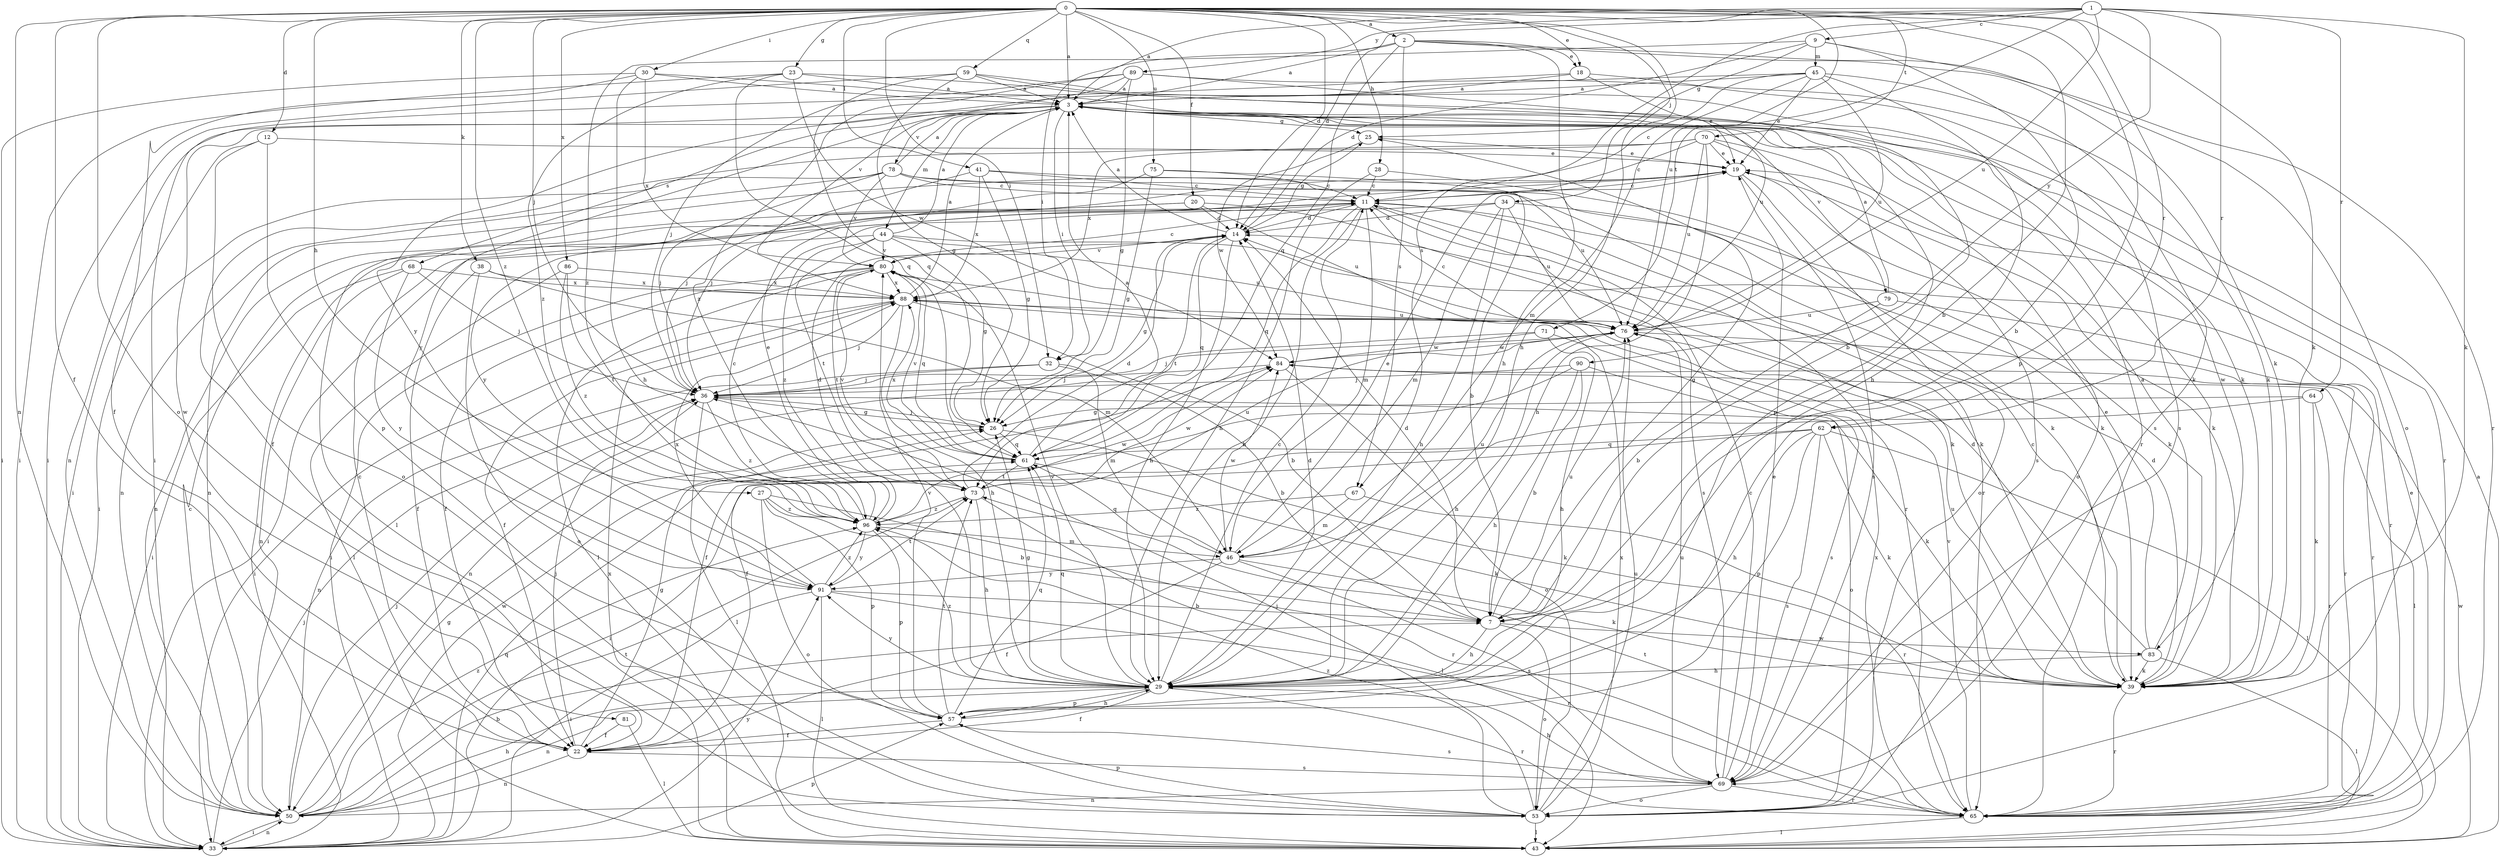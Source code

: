 strict digraph  {
0;
1;
2;
3;
7;
9;
11;
12;
14;
18;
19;
20;
22;
23;
25;
26;
27;
28;
29;
30;
32;
33;
34;
36;
38;
39;
41;
43;
44;
45;
46;
50;
53;
57;
59;
61;
62;
64;
65;
67;
68;
69;
70;
71;
73;
75;
76;
78;
79;
80;
81;
83;
84;
86;
88;
89;
90;
91;
96;
0 -> 2  [label=a];
0 -> 3  [label=a];
0 -> 7  [label=b];
0 -> 12  [label=d];
0 -> 14  [label=d];
0 -> 18  [label=e];
0 -> 20  [label=f];
0 -> 22  [label=f];
0 -> 23  [label=g];
0 -> 27  [label=h];
0 -> 28  [label=h];
0 -> 29  [label=h];
0 -> 30  [label=i];
0 -> 32  [label=i];
0 -> 34  [label=j];
0 -> 36  [label=j];
0 -> 38  [label=k];
0 -> 39  [label=k];
0 -> 41  [label=l];
0 -> 50  [label=n];
0 -> 53  [label=o];
0 -> 57  [label=p];
0 -> 59  [label=q];
0 -> 62  [label=r];
0 -> 70  [label=t];
0 -> 75  [label=u];
0 -> 76  [label=u];
0 -> 86  [label=x];
0 -> 96  [label=z];
1 -> 3  [label=a];
1 -> 9  [label=c];
1 -> 14  [label=d];
1 -> 39  [label=k];
1 -> 62  [label=r];
1 -> 64  [label=r];
1 -> 67  [label=s];
1 -> 71  [label=t];
1 -> 76  [label=u];
1 -> 89  [label=y];
1 -> 90  [label=y];
2 -> 3  [label=a];
2 -> 18  [label=e];
2 -> 29  [label=h];
2 -> 32  [label=i];
2 -> 39  [label=k];
2 -> 61  [label=q];
2 -> 65  [label=r];
2 -> 67  [label=s];
3 -> 25  [label=g];
3 -> 32  [label=i];
3 -> 44  [label=m];
3 -> 50  [label=n];
3 -> 57  [label=p];
3 -> 65  [label=r];
3 -> 68  [label=s];
3 -> 78  [label=v];
3 -> 79  [label=v];
3 -> 81  [label=w];
3 -> 83  [label=w];
3 -> 91  [label=y];
7 -> 14  [label=d];
7 -> 25  [label=g];
7 -> 29  [label=h];
7 -> 53  [label=o];
7 -> 76  [label=u];
7 -> 83  [label=w];
9 -> 7  [label=b];
9 -> 14  [label=d];
9 -> 25  [label=g];
9 -> 45  [label=m];
9 -> 53  [label=o];
9 -> 96  [label=z];
11 -> 14  [label=d];
11 -> 29  [label=h];
11 -> 39  [label=k];
11 -> 46  [label=m];
11 -> 61  [label=q];
11 -> 65  [label=r];
11 -> 69  [label=s];
12 -> 19  [label=e];
12 -> 33  [label=i];
12 -> 53  [label=o];
12 -> 57  [label=p];
14 -> 3  [label=a];
14 -> 25  [label=g];
14 -> 26  [label=g];
14 -> 29  [label=h];
14 -> 61  [label=q];
14 -> 73  [label=t];
14 -> 80  [label=v];
18 -> 3  [label=a];
18 -> 19  [label=e];
18 -> 33  [label=i];
18 -> 69  [label=s];
19 -> 11  [label=c];
19 -> 39  [label=k];
19 -> 50  [label=n];
19 -> 53  [label=o];
19 -> 69  [label=s];
19 -> 91  [label=y];
20 -> 14  [label=d];
20 -> 39  [label=k];
20 -> 43  [label=l];
20 -> 50  [label=n];
20 -> 76  [label=u];
22 -> 11  [label=c];
22 -> 26  [label=g];
22 -> 36  [label=j];
22 -> 50  [label=n];
22 -> 69  [label=s];
23 -> 3  [label=a];
23 -> 33  [label=i];
23 -> 39  [label=k];
23 -> 61  [label=q];
23 -> 84  [label=w];
23 -> 96  [label=z];
25 -> 19  [label=e];
25 -> 84  [label=w];
26 -> 36  [label=j];
26 -> 39  [label=k];
26 -> 61  [label=q];
27 -> 7  [label=b];
27 -> 53  [label=o];
27 -> 57  [label=p];
27 -> 65  [label=r];
27 -> 96  [label=z];
28 -> 11  [label=c];
28 -> 29  [label=h];
28 -> 39  [label=k];
29 -> 11  [label=c];
29 -> 14  [label=d];
29 -> 22  [label=f];
29 -> 26  [label=g];
29 -> 50  [label=n];
29 -> 57  [label=p];
29 -> 61  [label=q];
29 -> 65  [label=r];
29 -> 80  [label=v];
29 -> 91  [label=y];
29 -> 96  [label=z];
30 -> 3  [label=a];
30 -> 22  [label=f];
30 -> 29  [label=h];
30 -> 33  [label=i];
30 -> 65  [label=r];
30 -> 88  [label=x];
32 -> 7  [label=b];
32 -> 36  [label=j];
32 -> 46  [label=m];
32 -> 50  [label=n];
33 -> 36  [label=j];
33 -> 50  [label=n];
33 -> 57  [label=p];
33 -> 61  [label=q];
33 -> 84  [label=w];
33 -> 91  [label=y];
34 -> 14  [label=d];
34 -> 29  [label=h];
34 -> 33  [label=i];
34 -> 39  [label=k];
34 -> 46  [label=m];
34 -> 76  [label=u];
36 -> 26  [label=g];
36 -> 39  [label=k];
36 -> 43  [label=l];
36 -> 96  [label=z];
38 -> 22  [label=f];
38 -> 46  [label=m];
38 -> 53  [label=o];
38 -> 88  [label=x];
39 -> 11  [label=c];
39 -> 14  [label=d];
39 -> 65  [label=r];
39 -> 76  [label=u];
41 -> 11  [label=c];
41 -> 26  [label=g];
41 -> 36  [label=j];
41 -> 76  [label=u];
41 -> 88  [label=x];
43 -> 3  [label=a];
43 -> 84  [label=w];
43 -> 88  [label=x];
44 -> 3  [label=a];
44 -> 26  [label=g];
44 -> 33  [label=i];
44 -> 65  [label=r];
44 -> 73  [label=t];
44 -> 76  [label=u];
44 -> 80  [label=v];
44 -> 96  [label=z];
45 -> 3  [label=a];
45 -> 11  [label=c];
45 -> 19  [label=e];
45 -> 29  [label=h];
45 -> 46  [label=m];
45 -> 69  [label=s];
45 -> 76  [label=u];
45 -> 91  [label=y];
46 -> 19  [label=e];
46 -> 22  [label=f];
46 -> 39  [label=k];
46 -> 61  [label=q];
46 -> 69  [label=s];
46 -> 76  [label=u];
46 -> 84  [label=w];
46 -> 91  [label=y];
50 -> 7  [label=b];
50 -> 11  [label=c];
50 -> 26  [label=g];
50 -> 29  [label=h];
50 -> 33  [label=i];
50 -> 36  [label=j];
50 -> 73  [label=t];
50 -> 96  [label=z];
53 -> 36  [label=j];
53 -> 43  [label=l];
53 -> 57  [label=p];
53 -> 76  [label=u];
53 -> 88  [label=x];
53 -> 96  [label=z];
57 -> 22  [label=f];
57 -> 29  [label=h];
57 -> 61  [label=q];
57 -> 69  [label=s];
57 -> 73  [label=t];
57 -> 80  [label=v];
59 -> 3  [label=a];
59 -> 7  [label=b];
59 -> 26  [label=g];
59 -> 33  [label=i];
59 -> 39  [label=k];
59 -> 61  [label=q];
61 -> 3  [label=a];
61 -> 39  [label=k];
61 -> 73  [label=t];
61 -> 80  [label=v];
61 -> 88  [label=x];
62 -> 29  [label=h];
62 -> 33  [label=i];
62 -> 39  [label=k];
62 -> 43  [label=l];
62 -> 57  [label=p];
62 -> 61  [label=q];
62 -> 69  [label=s];
64 -> 22  [label=f];
64 -> 26  [label=g];
64 -> 39  [label=k];
64 -> 65  [label=r];
65 -> 19  [label=e];
65 -> 43  [label=l];
65 -> 73  [label=t];
65 -> 80  [label=v];
65 -> 88  [label=x];
67 -> 46  [label=m];
67 -> 65  [label=r];
67 -> 96  [label=z];
68 -> 33  [label=i];
68 -> 36  [label=j];
68 -> 50  [label=n];
68 -> 88  [label=x];
68 -> 91  [label=y];
69 -> 11  [label=c];
69 -> 19  [label=e];
69 -> 29  [label=h];
69 -> 50  [label=n];
69 -> 53  [label=o];
69 -> 65  [label=r];
69 -> 76  [label=u];
70 -> 11  [label=c];
70 -> 19  [label=e];
70 -> 22  [label=f];
70 -> 29  [label=h];
70 -> 53  [label=o];
70 -> 69  [label=s];
70 -> 76  [label=u];
70 -> 88  [label=x];
71 -> 29  [label=h];
71 -> 36  [label=j];
71 -> 69  [label=s];
71 -> 84  [label=w];
73 -> 14  [label=d];
73 -> 29  [label=h];
73 -> 43  [label=l];
73 -> 76  [label=u];
73 -> 80  [label=v];
73 -> 84  [label=w];
73 -> 96  [label=z];
75 -> 7  [label=b];
75 -> 11  [label=c];
75 -> 26  [label=g];
75 -> 36  [label=j];
76 -> 11  [label=c];
76 -> 29  [label=h];
76 -> 50  [label=n];
76 -> 65  [label=r];
76 -> 84  [label=w];
78 -> 3  [label=a];
78 -> 11  [label=c];
78 -> 33  [label=i];
78 -> 36  [label=j];
78 -> 39  [label=k];
78 -> 50  [label=n];
78 -> 65  [label=r];
78 -> 80  [label=v];
79 -> 3  [label=a];
79 -> 7  [label=b];
79 -> 65  [label=r];
79 -> 76  [label=u];
80 -> 11  [label=c];
80 -> 22  [label=f];
80 -> 33  [label=i];
80 -> 43  [label=l];
80 -> 61  [label=q];
80 -> 73  [label=t];
80 -> 88  [label=x];
81 -> 22  [label=f];
81 -> 43  [label=l];
83 -> 3  [label=a];
83 -> 14  [label=d];
83 -> 19  [label=e];
83 -> 29  [label=h];
83 -> 39  [label=k];
83 -> 43  [label=l];
84 -> 36  [label=j];
84 -> 43  [label=l];
84 -> 53  [label=o];
86 -> 43  [label=l];
86 -> 73  [label=t];
86 -> 88  [label=x];
86 -> 96  [label=z];
88 -> 3  [label=a];
88 -> 7  [label=b];
88 -> 22  [label=f];
88 -> 29  [label=h];
88 -> 33  [label=i];
88 -> 36  [label=j];
88 -> 76  [label=u];
89 -> 3  [label=a];
89 -> 26  [label=g];
89 -> 36  [label=j];
89 -> 39  [label=k];
89 -> 76  [label=u];
89 -> 80  [label=v];
89 -> 96  [label=z];
90 -> 7  [label=b];
90 -> 22  [label=f];
90 -> 29  [label=h];
90 -> 36  [label=j];
90 -> 53  [label=o];
91 -> 7  [label=b];
91 -> 33  [label=i];
91 -> 43  [label=l];
91 -> 65  [label=r];
91 -> 73  [label=t];
91 -> 88  [label=x];
91 -> 96  [label=z];
96 -> 11  [label=c];
96 -> 14  [label=d];
96 -> 19  [label=e];
96 -> 46  [label=m];
96 -> 57  [label=p];
96 -> 84  [label=w];
96 -> 91  [label=y];
}
